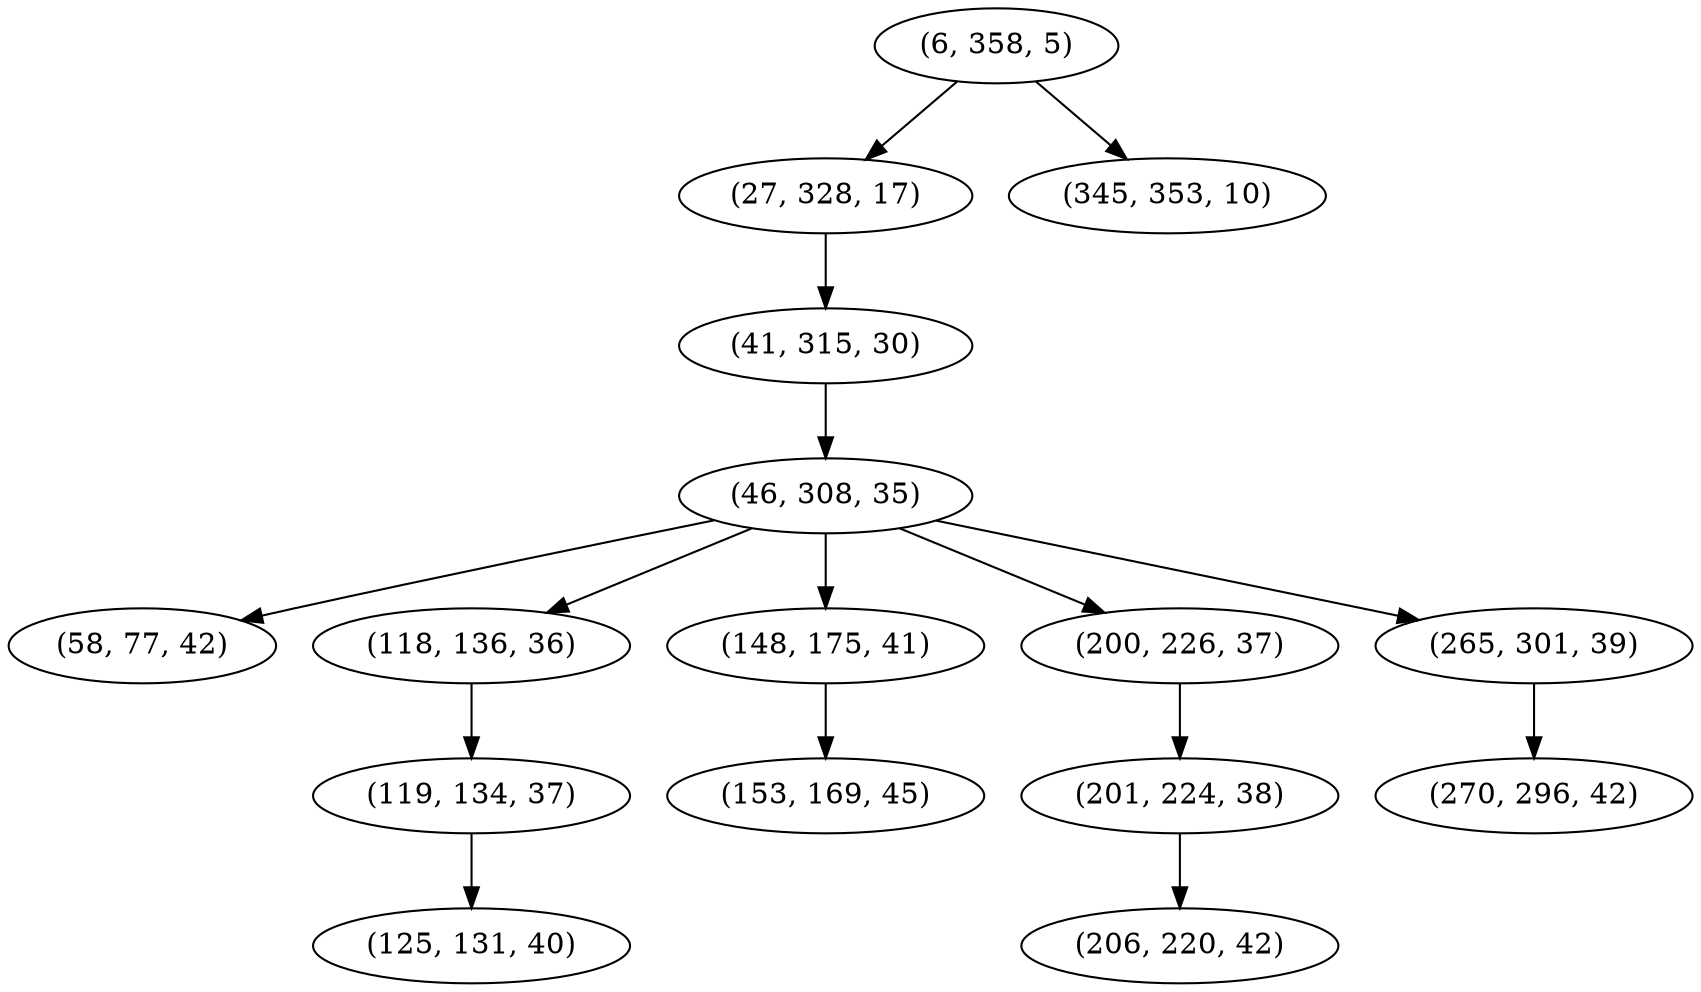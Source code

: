 digraph tree {
    "(6, 358, 5)";
    "(27, 328, 17)";
    "(41, 315, 30)";
    "(46, 308, 35)";
    "(58, 77, 42)";
    "(118, 136, 36)";
    "(119, 134, 37)";
    "(125, 131, 40)";
    "(148, 175, 41)";
    "(153, 169, 45)";
    "(200, 226, 37)";
    "(201, 224, 38)";
    "(206, 220, 42)";
    "(265, 301, 39)";
    "(270, 296, 42)";
    "(345, 353, 10)";
    "(6, 358, 5)" -> "(27, 328, 17)";
    "(6, 358, 5)" -> "(345, 353, 10)";
    "(27, 328, 17)" -> "(41, 315, 30)";
    "(41, 315, 30)" -> "(46, 308, 35)";
    "(46, 308, 35)" -> "(58, 77, 42)";
    "(46, 308, 35)" -> "(118, 136, 36)";
    "(46, 308, 35)" -> "(148, 175, 41)";
    "(46, 308, 35)" -> "(200, 226, 37)";
    "(46, 308, 35)" -> "(265, 301, 39)";
    "(118, 136, 36)" -> "(119, 134, 37)";
    "(119, 134, 37)" -> "(125, 131, 40)";
    "(148, 175, 41)" -> "(153, 169, 45)";
    "(200, 226, 37)" -> "(201, 224, 38)";
    "(201, 224, 38)" -> "(206, 220, 42)";
    "(265, 301, 39)" -> "(270, 296, 42)";
}

